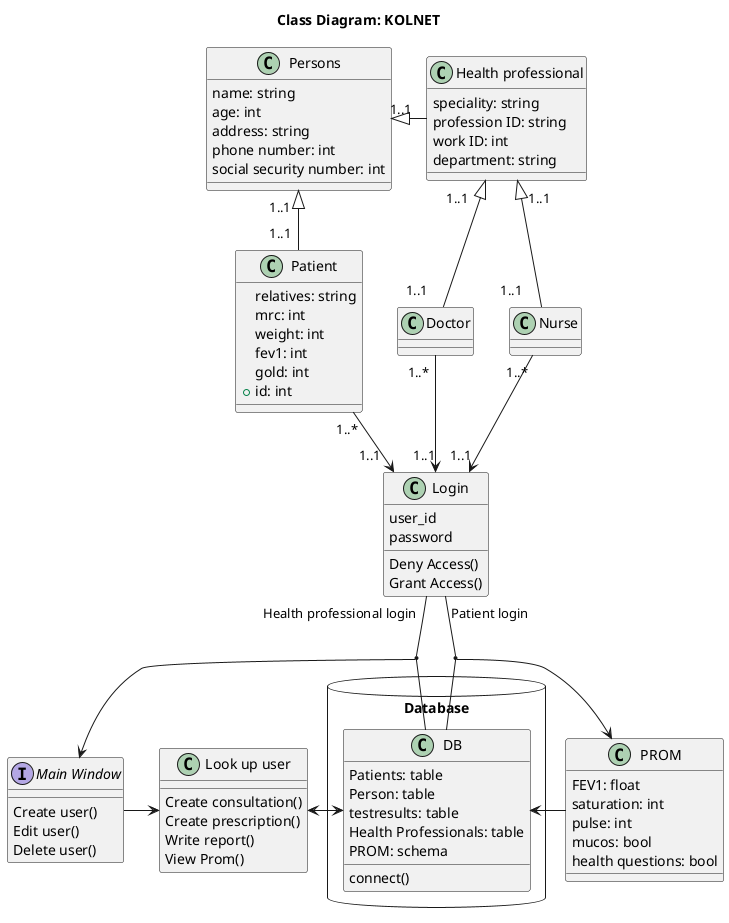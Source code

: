 @startuml
'https://plantuml.com/class-diagram
title Class Diagram: KOLNET

class "Persons" as persons{
name: string
age: int
address: string
phone number: int
social security number: int
}

class "PROM" as prom {
FEV1: float
saturation: int
pulse: int
mucos: bool
health questions: bool
}

class "Patient" as patient{
relatives: string
mrc: int
weight: int
fev1: int
gold: int
+id: int
}

class "Doctor" as doctor

class "Nurse" as nurse

class "Health professional" as HP {
speciality: string
profession ID: string
work ID: int
department: string
}

interface "Main Window" as MW {
Create user()
Edit user()
Delete user()
}

class "Login" as login
login : user_id
login : password
login : Deny Access()
login : Grant Access()



class "Look up user" as LU
LU : Create consultation()
LU : Create prescription()
LU : Write report()
LU : View Prom()

package Database <<Database>> {
class "DB" as db_hp
}
db_hp : Patients: table
db_hp : Person: table
db_hp : testresults: table
db_hp : Health Professionals: table
db_hp : PROM: schema
db_hp : connect()

'package Database_Patient <<Database>> {
'class "DB Patient" as db_p
'}
'db_p : Deny Access()
'db_p : Grant Access()

login "Patient login"--> prom
'db_p - (login, prom)
persons "1..1  "<|- HP
persons "1..1  "<|-- "1..1  "patient
'db_p -- prom
HP "1..1    "  <|-- "1..1    "doctor
HP "  1..1    "  <|-- "1..1    " nurse
doctor " 1..* "--> "1..1" login
nurse " 1..*"--> " 1..1" login
patient " 1..*"--> "1..1  " login
login "Health professional login" -->  MW
' prom -> MW
MW -> LU
(login, MW) - db_hp
(login, prom) - db_hp
db_hp <-> LU
prom -> db_hp

@enduml